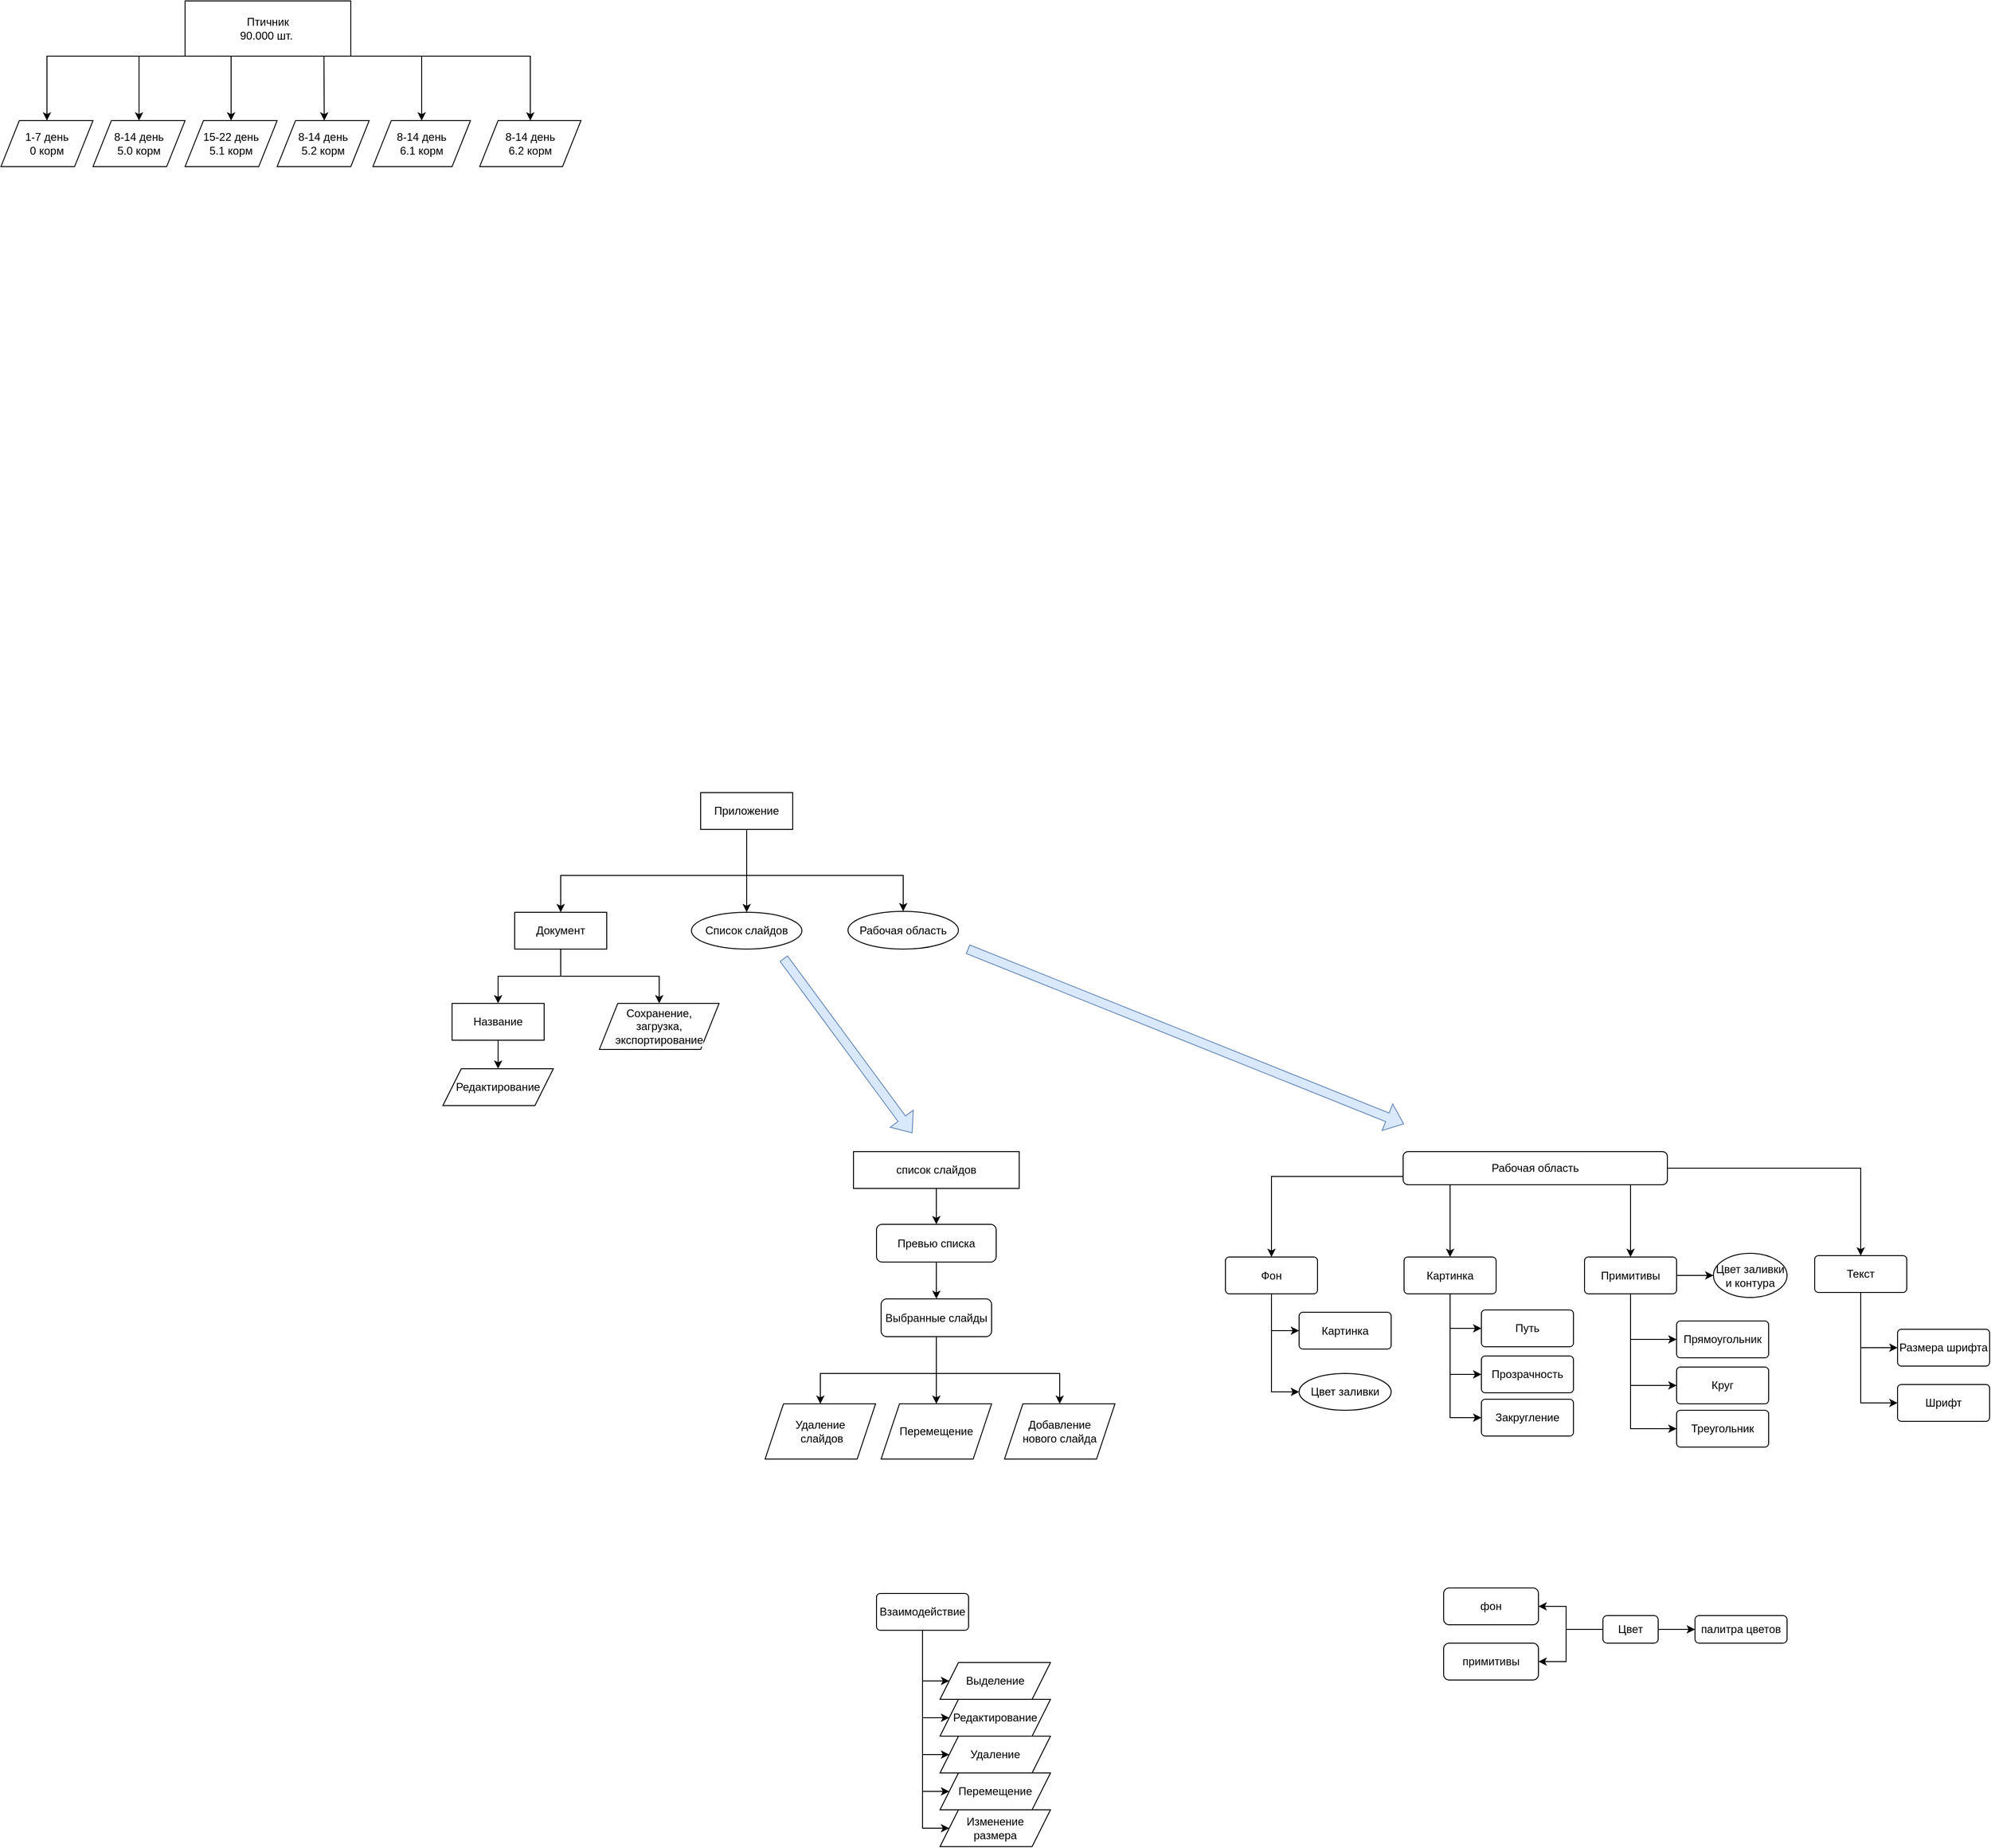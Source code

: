 <mxfile version="21.8.0" type="device">
  <diagram name="Страница — 1" id="Rd0Zn3vqrE3hJKLe7A1P">
    <mxGraphModel dx="2520" dy="1413" grid="1" gridSize="10" guides="1" tooltips="1" connect="1" arrows="1" fold="1" page="1" pageScale="1" pageWidth="827" pageHeight="1169" math="0" shadow="0">
      <root>
        <mxCell id="0" />
        <mxCell id="1" parent="0" />
        <mxCell id="CdLP3Q8vd0HkfzOE-_HQ-25" value="" style="edgeStyle=orthogonalEdgeStyle;rounded=0;orthogonalLoop=1;jettySize=auto;html=1;" parent="1" source="CdLP3Q8vd0HkfzOE-_HQ-1" target="CdLP3Q8vd0HkfzOE-_HQ-24" edge="1">
          <mxGeometry relative="1" as="geometry">
            <Array as="points">
              <mxPoint x="60" y="90" />
            </Array>
          </mxGeometry>
        </mxCell>
        <mxCell id="CdLP3Q8vd0HkfzOE-_HQ-30" style="edgeStyle=orthogonalEdgeStyle;rounded=0;orthogonalLoop=1;jettySize=auto;html=1;entryX=0.5;entryY=0;entryDx=0;entryDy=0;exitX=0;exitY=1;exitDx=0;exitDy=0;" parent="1" source="CdLP3Q8vd0HkfzOE-_HQ-1" target="CdLP3Q8vd0HkfzOE-_HQ-28" edge="1">
          <mxGeometry relative="1" as="geometry">
            <Array as="points">
              <mxPoint x="160" y="90" />
            </Array>
          </mxGeometry>
        </mxCell>
        <mxCell id="CdLP3Q8vd0HkfzOE-_HQ-31" value="" style="edgeStyle=orthogonalEdgeStyle;rounded=0;orthogonalLoop=1;jettySize=auto;html=1;entryX=0.5;entryY=0;entryDx=0;entryDy=0;" parent="1" target="CdLP3Q8vd0HkfzOE-_HQ-29" edge="1">
          <mxGeometry relative="1" as="geometry">
            <mxPoint x="290.01" y="90" as="sourcePoint" />
            <mxPoint x="345.01" y="160" as="targetPoint" />
            <Array as="points">
              <mxPoint x="260" y="90" />
            </Array>
          </mxGeometry>
        </mxCell>
        <mxCell id="CdLP3Q8vd0HkfzOE-_HQ-34" style="edgeStyle=orthogonalEdgeStyle;rounded=0;orthogonalLoop=1;jettySize=auto;html=1;entryX=0.5;entryY=0;entryDx=0;entryDy=0;exitX=0.838;exitY=1.004;exitDx=0;exitDy=0;exitPerimeter=0;" parent="1" source="CdLP3Q8vd0HkfzOE-_HQ-1" edge="1">
          <mxGeometry relative="1" as="geometry">
            <mxPoint x="358.8" y="90.66" as="sourcePoint" />
            <mxPoint x="361.2" y="160.0" as="targetPoint" />
            <Array as="points">
              <mxPoint x="361" y="90" />
            </Array>
          </mxGeometry>
        </mxCell>
        <mxCell id="CdLP3Q8vd0HkfzOE-_HQ-38" style="edgeStyle=orthogonalEdgeStyle;rounded=0;orthogonalLoop=1;jettySize=auto;html=1;entryX=0.5;entryY=0;entryDx=0;entryDy=0;" parent="1" source="CdLP3Q8vd0HkfzOE-_HQ-1" target="CdLP3Q8vd0HkfzOE-_HQ-36" edge="1">
          <mxGeometry relative="1" as="geometry">
            <Array as="points">
              <mxPoint x="467" y="90" />
            </Array>
          </mxGeometry>
        </mxCell>
        <mxCell id="CdLP3Q8vd0HkfzOE-_HQ-39" style="edgeStyle=orthogonalEdgeStyle;rounded=0;orthogonalLoop=1;jettySize=auto;html=1;entryX=0.5;entryY=0;entryDx=0;entryDy=0;exitX=1;exitY=1;exitDx=0;exitDy=0;" parent="1" source="CdLP3Q8vd0HkfzOE-_HQ-1" target="CdLP3Q8vd0HkfzOE-_HQ-37" edge="1">
          <mxGeometry relative="1" as="geometry">
            <mxPoint x="470" y="90" as="sourcePoint" />
            <mxPoint x="595.45" y="192.3" as="targetPoint" />
            <Array as="points">
              <mxPoint x="585" y="90" />
            </Array>
          </mxGeometry>
        </mxCell>
        <mxCell id="CdLP3Q8vd0HkfzOE-_HQ-1" value="Птичник&lt;br&gt;90.000 шт.&amp;nbsp;" style="rounded=0;whiteSpace=wrap;html=1;" parent="1" vertex="1">
          <mxGeometry x="210" y="30" width="180" height="60" as="geometry" />
        </mxCell>
        <mxCell id="CdLP3Q8vd0HkfzOE-_HQ-24" value="1-7 день&lt;br&gt;0 корм" style="shape=parallelogram;perimeter=parallelogramPerimeter;whiteSpace=wrap;html=1;fixedSize=1;rounded=0;" parent="1" vertex="1">
          <mxGeometry x="10" y="160" width="100" height="50" as="geometry" />
        </mxCell>
        <mxCell id="CdLP3Q8vd0HkfzOE-_HQ-28" value="8-14 день&lt;br&gt;5.0 корм" style="shape=parallelogram;perimeter=parallelogramPerimeter;whiteSpace=wrap;html=1;fixedSize=1;rounded=0;" parent="1" vertex="1">
          <mxGeometry x="110" y="160" width="100" height="50" as="geometry" />
        </mxCell>
        <mxCell id="CdLP3Q8vd0HkfzOE-_HQ-29" value="15-22 день&lt;br&gt;5.1 корм" style="shape=parallelogram;perimeter=parallelogramPerimeter;whiteSpace=wrap;html=1;fixedSize=1;rounded=0;" parent="1" vertex="1">
          <mxGeometry x="210" y="160" width="100" height="50" as="geometry" />
        </mxCell>
        <mxCell id="CdLP3Q8vd0HkfzOE-_HQ-33" value="8-14 день&lt;br&gt;5.2 корм" style="shape=parallelogram;perimeter=parallelogramPerimeter;whiteSpace=wrap;html=1;fixedSize=1;rounded=0;" parent="1" vertex="1">
          <mxGeometry x="310" y="160" width="100" height="50" as="geometry" />
        </mxCell>
        <mxCell id="CdLP3Q8vd0HkfzOE-_HQ-36" value="8-14 день&lt;br&gt;6.1 корм" style="shape=parallelogram;perimeter=parallelogramPerimeter;whiteSpace=wrap;html=1;fixedSize=1;rounded=0;" parent="1" vertex="1">
          <mxGeometry x="414" y="160" width="106" height="50" as="geometry" />
        </mxCell>
        <mxCell id="CdLP3Q8vd0HkfzOE-_HQ-37" value="8-14 день&lt;br&gt;6.2 корм" style="shape=parallelogram;perimeter=parallelogramPerimeter;whiteSpace=wrap;html=1;fixedSize=1;rounded=0;" parent="1" vertex="1">
          <mxGeometry x="530" y="160" width="110" height="50" as="geometry" />
        </mxCell>
        <mxCell id="_5trQmyU7L2j-2cXrEP2-165" style="edgeStyle=orthogonalEdgeStyle;rounded=0;orthogonalLoop=1;jettySize=auto;html=1;entryX=0;entryY=0.5;entryDx=0;entryDy=0;" edge="1" parent="1" source="_5trQmyU7L2j-2cXrEP2-70" target="_5trQmyU7L2j-2cXrEP2-74">
          <mxGeometry relative="1" as="geometry" />
        </mxCell>
        <mxCell id="_5trQmyU7L2j-2cXrEP2-166" style="edgeStyle=orthogonalEdgeStyle;rounded=0;orthogonalLoop=1;jettySize=auto;html=1;entryX=0;entryY=0.5;entryDx=0;entryDy=0;" edge="1" parent="1" source="_5trQmyU7L2j-2cXrEP2-70" target="_5trQmyU7L2j-2cXrEP2-75">
          <mxGeometry relative="1" as="geometry" />
        </mxCell>
        <mxCell id="_5trQmyU7L2j-2cXrEP2-70" value="Текст" style="rounded=1;arcSize=10;whiteSpace=wrap;html=1;align=center;" vertex="1" parent="1">
          <mxGeometry x="1980" y="1393" width="100" height="40" as="geometry" />
        </mxCell>
        <mxCell id="_5trQmyU7L2j-2cXrEP2-151" style="edgeStyle=orthogonalEdgeStyle;rounded=0;orthogonalLoop=1;jettySize=auto;html=1;entryX=0;entryY=0.5;entryDx=0;entryDy=0;" edge="1" parent="1" source="_5trQmyU7L2j-2cXrEP2-73" target="_5trQmyU7L2j-2cXrEP2-78">
          <mxGeometry relative="1" as="geometry" />
        </mxCell>
        <mxCell id="_5trQmyU7L2j-2cXrEP2-152" style="edgeStyle=orthogonalEdgeStyle;rounded=0;orthogonalLoop=1;jettySize=auto;html=1;entryX=0;entryY=0.5;entryDx=0;entryDy=0;" edge="1" parent="1" source="_5trQmyU7L2j-2cXrEP2-73" target="_5trQmyU7L2j-2cXrEP2-77">
          <mxGeometry relative="1" as="geometry" />
        </mxCell>
        <mxCell id="_5trQmyU7L2j-2cXrEP2-153" style="edgeStyle=orthogonalEdgeStyle;rounded=0;orthogonalLoop=1;jettySize=auto;html=1;entryX=0;entryY=0.5;entryDx=0;entryDy=0;" edge="1" parent="1" source="_5trQmyU7L2j-2cXrEP2-73" target="_5trQmyU7L2j-2cXrEP2-76">
          <mxGeometry relative="1" as="geometry" />
        </mxCell>
        <mxCell id="_5trQmyU7L2j-2cXrEP2-73" value="Картинка" style="rounded=1;arcSize=10;whiteSpace=wrap;html=1;align=center;" vertex="1" parent="1">
          <mxGeometry x="1534" y="1394.5" width="100" height="40" as="geometry" />
        </mxCell>
        <mxCell id="_5trQmyU7L2j-2cXrEP2-74" value="Шрифт" style="rounded=1;arcSize=10;whiteSpace=wrap;html=1;align=center;" vertex="1" parent="1">
          <mxGeometry x="2070" y="1533" width="100" height="40" as="geometry" />
        </mxCell>
        <mxCell id="_5trQmyU7L2j-2cXrEP2-75" value="Размера шрифта" style="rounded=1;arcSize=10;whiteSpace=wrap;html=1;align=center;" vertex="1" parent="1">
          <mxGeometry x="2070" y="1473" width="100" height="40" as="geometry" />
        </mxCell>
        <mxCell id="_5trQmyU7L2j-2cXrEP2-76" value="Путь" style="rounded=1;arcSize=10;whiteSpace=wrap;html=1;align=center;" vertex="1" parent="1">
          <mxGeometry x="1618" y="1452" width="100" height="40" as="geometry" />
        </mxCell>
        <mxCell id="_5trQmyU7L2j-2cXrEP2-77" value="Прозрачность" style="rounded=1;arcSize=10;whiteSpace=wrap;html=1;align=center;" vertex="1" parent="1">
          <mxGeometry x="1618" y="1502" width="100" height="40" as="geometry" />
        </mxCell>
        <mxCell id="_5trQmyU7L2j-2cXrEP2-78" value="Закругление" style="rounded=1;arcSize=10;whiteSpace=wrap;html=1;align=center;" vertex="1" parent="1">
          <mxGeometry x="1618" y="1549" width="100" height="40" as="geometry" />
        </mxCell>
        <mxCell id="_5trQmyU7L2j-2cXrEP2-160" style="edgeStyle=orthogonalEdgeStyle;rounded=0;orthogonalLoop=1;jettySize=auto;html=1;entryX=0;entryY=0.5;entryDx=0;entryDy=0;" edge="1" parent="1" source="_5trQmyU7L2j-2cXrEP2-82" target="_5trQmyU7L2j-2cXrEP2-85">
          <mxGeometry relative="1" as="geometry" />
        </mxCell>
        <mxCell id="_5trQmyU7L2j-2cXrEP2-203" style="edgeStyle=orthogonalEdgeStyle;rounded=0;orthogonalLoop=1;jettySize=auto;html=1;entryX=0;entryY=0.5;entryDx=0;entryDy=0;" edge="1" parent="1" source="_5trQmyU7L2j-2cXrEP2-82" target="_5trQmyU7L2j-2cXrEP2-202">
          <mxGeometry relative="1" as="geometry" />
        </mxCell>
        <mxCell id="_5trQmyU7L2j-2cXrEP2-82" value="Фон" style="rounded=1;arcSize=10;whiteSpace=wrap;html=1;align=center;" vertex="1" parent="1">
          <mxGeometry x="1340" y="1394.5" width="100" height="40" as="geometry" />
        </mxCell>
        <mxCell id="_5trQmyU7L2j-2cXrEP2-85" value="Картинка" style="rounded=1;arcSize=10;whiteSpace=wrap;html=1;align=center;" vertex="1" parent="1">
          <mxGeometry x="1420" y="1454.5" width="100" height="40" as="geometry" />
        </mxCell>
        <mxCell id="_5trQmyU7L2j-2cXrEP2-189" style="edgeStyle=orthogonalEdgeStyle;rounded=0;orthogonalLoop=1;jettySize=auto;html=1;entryX=0;entryY=0.5;entryDx=0;entryDy=0;" edge="1" parent="1" source="_5trQmyU7L2j-2cXrEP2-90" target="_5trQmyU7L2j-2cXrEP2-184">
          <mxGeometry relative="1" as="geometry">
            <Array as="points">
              <mxPoint x="1011" y="1855" />
            </Array>
          </mxGeometry>
        </mxCell>
        <mxCell id="_5trQmyU7L2j-2cXrEP2-190" style="edgeStyle=orthogonalEdgeStyle;rounded=0;orthogonalLoop=1;jettySize=auto;html=1;entryX=0;entryY=0.5;entryDx=0;entryDy=0;" edge="1" parent="1" source="_5trQmyU7L2j-2cXrEP2-90" target="_5trQmyU7L2j-2cXrEP2-185">
          <mxGeometry relative="1" as="geometry">
            <Array as="points">
              <mxPoint x="1011" y="1895" />
            </Array>
          </mxGeometry>
        </mxCell>
        <mxCell id="_5trQmyU7L2j-2cXrEP2-191" style="edgeStyle=orthogonalEdgeStyle;rounded=0;orthogonalLoop=1;jettySize=auto;html=1;entryX=0;entryY=0.5;entryDx=0;entryDy=0;" edge="1" parent="1" source="_5trQmyU7L2j-2cXrEP2-90" target="_5trQmyU7L2j-2cXrEP2-186">
          <mxGeometry relative="1" as="geometry">
            <Array as="points">
              <mxPoint x="1011" y="1935" />
            </Array>
          </mxGeometry>
        </mxCell>
        <mxCell id="_5trQmyU7L2j-2cXrEP2-192" style="edgeStyle=orthogonalEdgeStyle;rounded=0;orthogonalLoop=1;jettySize=auto;html=1;entryX=0;entryY=0.5;entryDx=0;entryDy=0;" edge="1" parent="1" source="_5trQmyU7L2j-2cXrEP2-90" target="_5trQmyU7L2j-2cXrEP2-187">
          <mxGeometry relative="1" as="geometry">
            <Array as="points">
              <mxPoint x="1011" y="1975" />
            </Array>
          </mxGeometry>
        </mxCell>
        <mxCell id="_5trQmyU7L2j-2cXrEP2-193" style="edgeStyle=orthogonalEdgeStyle;rounded=0;orthogonalLoop=1;jettySize=auto;html=1;entryX=0;entryY=0.5;entryDx=0;entryDy=0;" edge="1" parent="1" source="_5trQmyU7L2j-2cXrEP2-90" target="_5trQmyU7L2j-2cXrEP2-188">
          <mxGeometry relative="1" as="geometry">
            <Array as="points">
              <mxPoint x="1011" y="2015" />
            </Array>
          </mxGeometry>
        </mxCell>
        <mxCell id="_5trQmyU7L2j-2cXrEP2-90" value="Взаимодействие" style="rounded=1;arcSize=10;whiteSpace=wrap;html=1;align=center;" vertex="1" parent="1">
          <mxGeometry x="961" y="1760" width="100" height="40" as="geometry" />
        </mxCell>
        <mxCell id="_5trQmyU7L2j-2cXrEP2-95" style="edgeStyle=orthogonalEdgeStyle;rounded=0;orthogonalLoop=1;jettySize=auto;html=1;" edge="1" parent="1" target="_5trQmyU7L2j-2cXrEP2-101">
          <mxGeometry relative="1" as="geometry">
            <mxPoint x="653" y="1058" as="targetPoint" />
            <mxPoint x="820" y="930" as="sourcePoint" />
            <Array as="points">
              <mxPoint x="820" y="980" />
              <mxPoint x="618" y="980" />
            </Array>
          </mxGeometry>
        </mxCell>
        <mxCell id="_5trQmyU7L2j-2cXrEP2-201" style="edgeStyle=orthogonalEdgeStyle;rounded=0;orthogonalLoop=1;jettySize=auto;html=1;entryX=0.5;entryY=0;entryDx=0;entryDy=0;" edge="1" parent="1" source="_5trQmyU7L2j-2cXrEP2-97" target="_5trQmyU7L2j-2cXrEP2-204">
          <mxGeometry relative="1" as="geometry">
            <mxPoint x="1100" y="1039" as="targetPoint" />
            <Array as="points">
              <mxPoint x="820" y="980" />
              <mxPoint x="990" y="980" />
            </Array>
          </mxGeometry>
        </mxCell>
        <mxCell id="_5trQmyU7L2j-2cXrEP2-214" style="edgeStyle=orthogonalEdgeStyle;rounded=0;orthogonalLoop=1;jettySize=auto;html=1;entryX=0.5;entryY=0;entryDx=0;entryDy=0;" edge="1" parent="1" source="_5trQmyU7L2j-2cXrEP2-97" target="_5trQmyU7L2j-2cXrEP2-215">
          <mxGeometry relative="1" as="geometry">
            <mxPoint x="820" y="1020" as="targetPoint" />
          </mxGeometry>
        </mxCell>
        <mxCell id="_5trQmyU7L2j-2cXrEP2-97" value="Приложение" style="whiteSpace=wrap;html=1;align=center;" vertex="1" parent="1">
          <mxGeometry x="770" y="890" width="100" height="40" as="geometry" />
        </mxCell>
        <mxCell id="_5trQmyU7L2j-2cXrEP2-99" value="" style="edgeStyle=orthogonalEdgeStyle;rounded=0;orthogonalLoop=1;jettySize=auto;html=1;" edge="1" parent="1" source="_5trQmyU7L2j-2cXrEP2-101" target="_5trQmyU7L2j-2cXrEP2-111">
          <mxGeometry relative="1" as="geometry" />
        </mxCell>
        <mxCell id="_5trQmyU7L2j-2cXrEP2-100" value="" style="edgeStyle=orthogonalEdgeStyle;rounded=0;orthogonalLoop=1;jettySize=auto;html=1;entryX=0.5;entryY=0;entryDx=0;entryDy=0;" edge="1" parent="1" source="_5trQmyU7L2j-2cXrEP2-101" target="_5trQmyU7L2j-2cXrEP2-197">
          <mxGeometry relative="1" as="geometry">
            <mxPoint x="750" y="1040" as="targetPoint" />
          </mxGeometry>
        </mxCell>
        <mxCell id="_5trQmyU7L2j-2cXrEP2-101" value="Документ" style="whiteSpace=wrap;html=1;align=center;" vertex="1" parent="1">
          <mxGeometry x="568" y="1020" width="100" height="40" as="geometry" />
        </mxCell>
        <mxCell id="_5trQmyU7L2j-2cXrEP2-180" style="edgeStyle=orthogonalEdgeStyle;rounded=0;orthogonalLoop=1;jettySize=auto;html=1;entryX=0.5;entryY=0;entryDx=0;entryDy=0;" edge="1" parent="1" source="_5trQmyU7L2j-2cXrEP2-111" target="_5trQmyU7L2j-2cXrEP2-178">
          <mxGeometry relative="1" as="geometry" />
        </mxCell>
        <mxCell id="_5trQmyU7L2j-2cXrEP2-111" value="Название" style="whiteSpace=wrap;html=1;align=center;" vertex="1" parent="1">
          <mxGeometry x="500" y="1119" width="100" height="40" as="geometry" />
        </mxCell>
        <mxCell id="_5trQmyU7L2j-2cXrEP2-116" style="edgeStyle=orthogonalEdgeStyle;rounded=0;orthogonalLoop=1;jettySize=auto;html=1;exitX=0;exitY=0.75;exitDx=0;exitDy=0;entryX=0.5;entryY=0;entryDx=0;entryDy=0;" edge="1" parent="1" source="_5trQmyU7L2j-2cXrEP2-120" target="_5trQmyU7L2j-2cXrEP2-82">
          <mxGeometry relative="1" as="geometry" />
        </mxCell>
        <mxCell id="_5trQmyU7L2j-2cXrEP2-117" style="edgeStyle=orthogonalEdgeStyle;rounded=0;orthogonalLoop=1;jettySize=auto;html=1;exitX=1;exitY=0.5;exitDx=0;exitDy=0;entryX=0.5;entryY=0;entryDx=0;entryDy=0;" edge="1" parent="1" source="_5trQmyU7L2j-2cXrEP2-120" target="_5trQmyU7L2j-2cXrEP2-70">
          <mxGeometry relative="1" as="geometry">
            <mxPoint x="1805" y="1304" as="sourcePoint" />
          </mxGeometry>
        </mxCell>
        <mxCell id="_5trQmyU7L2j-2cXrEP2-163" style="edgeStyle=orthogonalEdgeStyle;rounded=0;orthogonalLoop=1;jettySize=auto;html=1;entryX=0.5;entryY=0;entryDx=0;entryDy=0;" edge="1" parent="1" source="_5trQmyU7L2j-2cXrEP2-120" target="_5trQmyU7L2j-2cXrEP2-73">
          <mxGeometry relative="1" as="geometry">
            <Array as="points">
              <mxPoint x="1584" y="1334" />
              <mxPoint x="1584" y="1334" />
            </Array>
          </mxGeometry>
        </mxCell>
        <mxCell id="_5trQmyU7L2j-2cXrEP2-164" style="edgeStyle=orthogonalEdgeStyle;rounded=0;orthogonalLoop=1;jettySize=auto;html=1;entryX=0.5;entryY=0;entryDx=0;entryDy=0;" edge="1" parent="1" source="_5trQmyU7L2j-2cXrEP2-120" target="_5trQmyU7L2j-2cXrEP2-125">
          <mxGeometry relative="1" as="geometry">
            <Array as="points">
              <mxPoint x="1780" y="1334" />
              <mxPoint x="1780" y="1334" />
            </Array>
          </mxGeometry>
        </mxCell>
        <mxCell id="_5trQmyU7L2j-2cXrEP2-120" value="Рабочая область" style="rounded=1;whiteSpace=wrap;html=1;" vertex="1" parent="1">
          <mxGeometry x="1533" y="1280" width="287" height="36" as="geometry" />
        </mxCell>
        <mxCell id="_5trQmyU7L2j-2cXrEP2-124" value="" style="edgeStyle=orthogonalEdgeStyle;rounded=0;orthogonalLoop=1;jettySize=auto;html=1;" edge="1" parent="1" source="_5trQmyU7L2j-2cXrEP2-125" target="_5trQmyU7L2j-2cXrEP2-130">
          <mxGeometry relative="1" as="geometry" />
        </mxCell>
        <mxCell id="_5trQmyU7L2j-2cXrEP2-156" style="edgeStyle=orthogonalEdgeStyle;rounded=0;orthogonalLoop=1;jettySize=auto;html=1;entryX=0;entryY=0.5;entryDx=0;entryDy=0;" edge="1" parent="1" source="_5trQmyU7L2j-2cXrEP2-125" target="_5trQmyU7L2j-2cXrEP2-126">
          <mxGeometry relative="1" as="geometry" />
        </mxCell>
        <mxCell id="_5trQmyU7L2j-2cXrEP2-157" style="edgeStyle=orthogonalEdgeStyle;rounded=0;orthogonalLoop=1;jettySize=auto;html=1;entryX=0;entryY=0.5;entryDx=0;entryDy=0;" edge="1" parent="1" source="_5trQmyU7L2j-2cXrEP2-125" target="_5trQmyU7L2j-2cXrEP2-127">
          <mxGeometry relative="1" as="geometry" />
        </mxCell>
        <mxCell id="_5trQmyU7L2j-2cXrEP2-158" style="edgeStyle=orthogonalEdgeStyle;rounded=0;orthogonalLoop=1;jettySize=auto;html=1;entryX=0;entryY=0.5;entryDx=0;entryDy=0;" edge="1" parent="1" source="_5trQmyU7L2j-2cXrEP2-125" target="_5trQmyU7L2j-2cXrEP2-128">
          <mxGeometry relative="1" as="geometry" />
        </mxCell>
        <mxCell id="_5trQmyU7L2j-2cXrEP2-125" value="Примитивы" style="rounded=1;arcSize=10;whiteSpace=wrap;html=1;align=center;" vertex="1" parent="1">
          <mxGeometry x="1730" y="1394.5" width="100" height="40" as="geometry" />
        </mxCell>
        <mxCell id="_5trQmyU7L2j-2cXrEP2-126" value="Прямоугольник" style="rounded=1;arcSize=10;whiteSpace=wrap;html=1;align=center;" vertex="1" parent="1">
          <mxGeometry x="1830" y="1464" width="100" height="40" as="geometry" />
        </mxCell>
        <mxCell id="_5trQmyU7L2j-2cXrEP2-127" value="Круг" style="rounded=1;arcSize=10;whiteSpace=wrap;html=1;align=center;" vertex="1" parent="1">
          <mxGeometry x="1830" y="1514" width="100" height="40" as="geometry" />
        </mxCell>
        <mxCell id="_5trQmyU7L2j-2cXrEP2-128" value="Треугольник" style="rounded=1;arcSize=10;whiteSpace=wrap;html=1;align=center;" vertex="1" parent="1">
          <mxGeometry x="1830" y="1561" width="100" height="40" as="geometry" />
        </mxCell>
        <mxCell id="_5trQmyU7L2j-2cXrEP2-130" value="Цвет заливки и контура" style="ellipse;whiteSpace=wrap;html=1;rounded=1;arcSize=10;" vertex="1" parent="1">
          <mxGeometry x="1870" y="1390.5" width="80" height="48" as="geometry" />
        </mxCell>
        <mxCell id="_5trQmyU7L2j-2cXrEP2-213" style="edgeStyle=orthogonalEdgeStyle;rounded=0;orthogonalLoop=1;jettySize=auto;html=1;entryX=0.5;entryY=0;entryDx=0;entryDy=0;" edge="1" parent="1" source="_5trQmyU7L2j-2cXrEP2-144" target="_5trQmyU7L2j-2cXrEP2-210">
          <mxGeometry relative="1" as="geometry" />
        </mxCell>
        <mxCell id="_5trQmyU7L2j-2cXrEP2-144" value="список слайдов" style="whiteSpace=wrap;html=1;align=center;" vertex="1" parent="1">
          <mxGeometry x="936" y="1280" width="180" height="40" as="geometry" />
        </mxCell>
        <mxCell id="_5trQmyU7L2j-2cXrEP2-167" value="фон" style="rounded=1;whiteSpace=wrap;html=1;" vertex="1" parent="1">
          <mxGeometry x="1577" y="1754" width="103" height="40" as="geometry" />
        </mxCell>
        <mxCell id="_5trQmyU7L2j-2cXrEP2-168" value="примитивы" style="rounded=1;whiteSpace=wrap;html=1;" vertex="1" parent="1">
          <mxGeometry x="1577" y="1814" width="103" height="40" as="geometry" />
        </mxCell>
        <mxCell id="_5trQmyU7L2j-2cXrEP2-175" style="edgeStyle=orthogonalEdgeStyle;rounded=0;orthogonalLoop=1;jettySize=auto;html=1;entryX=1;entryY=0.5;entryDx=0;entryDy=0;exitX=0;exitY=0.5;exitDx=0;exitDy=0;" edge="1" parent="1" source="_5trQmyU7L2j-2cXrEP2-194" target="_5trQmyU7L2j-2cXrEP2-167">
          <mxGeometry relative="1" as="geometry">
            <mxPoint x="1740" y="1799" as="sourcePoint" />
            <Array as="points">
              <mxPoint x="1710" y="1799" />
              <mxPoint x="1710" y="1774" />
            </Array>
          </mxGeometry>
        </mxCell>
        <mxCell id="_5trQmyU7L2j-2cXrEP2-176" style="edgeStyle=orthogonalEdgeStyle;rounded=0;orthogonalLoop=1;jettySize=auto;html=1;entryX=1;entryY=0.5;entryDx=0;entryDy=0;exitX=0;exitY=0.5;exitDx=0;exitDy=0;" edge="1" parent="1" source="_5trQmyU7L2j-2cXrEP2-194" target="_5trQmyU7L2j-2cXrEP2-168">
          <mxGeometry relative="1" as="geometry">
            <mxPoint x="1740" y="1799" as="sourcePoint" />
            <Array as="points">
              <mxPoint x="1710" y="1799" />
              <mxPoint x="1710" y="1834" />
            </Array>
          </mxGeometry>
        </mxCell>
        <mxCell id="_5trQmyU7L2j-2cXrEP2-177" style="edgeStyle=orthogonalEdgeStyle;rounded=0;orthogonalLoop=1;jettySize=auto;html=1;exitX=1;exitY=0.5;exitDx=0;exitDy=0;entryX=0;entryY=0.5;entryDx=0;entryDy=0;" edge="1" parent="1" source="_5trQmyU7L2j-2cXrEP2-194" target="_5trQmyU7L2j-2cXrEP2-171">
          <mxGeometry relative="1" as="geometry">
            <mxPoint x="1870" y="1799" as="targetPoint" />
            <mxPoint x="1820" y="1799" as="sourcePoint" />
          </mxGeometry>
        </mxCell>
        <mxCell id="_5trQmyU7L2j-2cXrEP2-171" value="палитра цветов" style="rounded=1;whiteSpace=wrap;html=1;" vertex="1" parent="1">
          <mxGeometry x="1850" y="1784" width="100" height="30" as="geometry" />
        </mxCell>
        <mxCell id="_5trQmyU7L2j-2cXrEP2-178" value="Редактирование" style="shape=parallelogram;perimeter=parallelogramPerimeter;whiteSpace=wrap;html=1;fixedSize=1;" vertex="1" parent="1">
          <mxGeometry x="490" y="1190" width="120" height="40" as="geometry" />
        </mxCell>
        <mxCell id="_5trQmyU7L2j-2cXrEP2-181" value="Удаление&lt;br&gt;&amp;nbsp;слайдов" style="shape=parallelogram;perimeter=parallelogramPerimeter;whiteSpace=wrap;html=1;fixedSize=1;" vertex="1" parent="1">
          <mxGeometry x="840" y="1554" width="120" height="60" as="geometry" />
        </mxCell>
        <mxCell id="_5trQmyU7L2j-2cXrEP2-182" value="Перемещение" style="shape=parallelogram;perimeter=parallelogramPerimeter;whiteSpace=wrap;html=1;fixedSize=1;" vertex="1" parent="1">
          <mxGeometry x="966" y="1554" width="120" height="60" as="geometry" />
        </mxCell>
        <mxCell id="_5trQmyU7L2j-2cXrEP2-183" value="Добавление &lt;br&gt;нового слайда" style="shape=parallelogram;perimeter=parallelogramPerimeter;whiteSpace=wrap;html=1;fixedSize=1;" vertex="1" parent="1">
          <mxGeometry x="1100" y="1554" width="120" height="60" as="geometry" />
        </mxCell>
        <mxCell id="_5trQmyU7L2j-2cXrEP2-184" value="Выделение" style="shape=parallelogram;perimeter=parallelogramPerimeter;whiteSpace=wrap;html=1;fixedSize=1;" vertex="1" parent="1">
          <mxGeometry x="1030" y="1835" width="120" height="40" as="geometry" />
        </mxCell>
        <mxCell id="_5trQmyU7L2j-2cXrEP2-185" value="Редактирование" style="shape=parallelogram;perimeter=parallelogramPerimeter;whiteSpace=wrap;html=1;fixedSize=1;" vertex="1" parent="1">
          <mxGeometry x="1030" y="1875" width="120" height="40" as="geometry" />
        </mxCell>
        <mxCell id="_5trQmyU7L2j-2cXrEP2-186" value="Удаление" style="shape=parallelogram;perimeter=parallelogramPerimeter;whiteSpace=wrap;html=1;fixedSize=1;" vertex="1" parent="1">
          <mxGeometry x="1030" y="1915" width="120" height="40" as="geometry" />
        </mxCell>
        <mxCell id="_5trQmyU7L2j-2cXrEP2-187" value="Перемещение" style="shape=parallelogram;perimeter=parallelogramPerimeter;whiteSpace=wrap;html=1;fixedSize=1;" vertex="1" parent="1">
          <mxGeometry x="1030" y="1955" width="120" height="40" as="geometry" />
        </mxCell>
        <mxCell id="_5trQmyU7L2j-2cXrEP2-188" value="Изменение&lt;br&gt;размера" style="shape=parallelogram;perimeter=parallelogramPerimeter;whiteSpace=wrap;html=1;fixedSize=1;" vertex="1" parent="1">
          <mxGeometry x="1030" y="1995" width="120" height="40" as="geometry" />
        </mxCell>
        <mxCell id="_5trQmyU7L2j-2cXrEP2-194" value="Цвет" style="rounded=1;whiteSpace=wrap;html=1;" vertex="1" parent="1">
          <mxGeometry x="1750" y="1784" width="60" height="30" as="geometry" />
        </mxCell>
        <mxCell id="_5trQmyU7L2j-2cXrEP2-197" value="&lt;span style=&quot;color: rgb(0, 0, 0); font-family: Helvetica; font-size: 12px; font-style: normal; font-variant-ligatures: normal; font-variant-caps: normal; font-weight: 400; letter-spacing: normal; orphans: 2; text-align: center; text-indent: 0px; text-transform: none; widows: 2; word-spacing: 0px; -webkit-text-stroke-width: 0px; background-color: rgb(251, 251, 251); text-decoration-thickness: initial; text-decoration-style: initial; text-decoration-color: initial; float: none; display: inline !important;&quot;&gt;Сохранение, &lt;br&gt;загрузка,&lt;/span&gt;&lt;br style=&quot;border-color: var(--border-color); color: rgb(0, 0, 0); font-family: Helvetica; font-size: 12px; font-style: normal; font-variant-ligatures: normal; font-variant-caps: normal; font-weight: 400; letter-spacing: normal; orphans: 2; text-align: center; text-indent: 0px; text-transform: none; widows: 2; word-spacing: 0px; -webkit-text-stroke-width: 0px; background-color: rgb(251, 251, 251); text-decoration-thickness: initial; text-decoration-style: initial; text-decoration-color: initial;&quot;&gt;&lt;span style=&quot;color: rgb(0, 0, 0); font-family: Helvetica; font-size: 12px; font-style: normal; font-variant-ligatures: normal; font-variant-caps: normal; font-weight: 400; letter-spacing: normal; orphans: 2; text-align: center; text-indent: 0px; text-transform: none; widows: 2; word-spacing: 0px; -webkit-text-stroke-width: 0px; background-color: rgb(251, 251, 251); text-decoration-thickness: initial; text-decoration-style: initial; text-decoration-color: initial; float: none; display: inline !important;&quot;&gt;экспортирование&lt;/span&gt;" style="shape=parallelogram;perimeter=parallelogramPerimeter;whiteSpace=wrap;html=1;fixedSize=1;" vertex="1" parent="1">
          <mxGeometry x="660" y="1119" width="130" height="50" as="geometry" />
        </mxCell>
        <mxCell id="_5trQmyU7L2j-2cXrEP2-202" value="Цвет заливки" style="ellipse;whiteSpace=wrap;html=1;" vertex="1" parent="1">
          <mxGeometry x="1420" y="1521" width="100" height="40" as="geometry" />
        </mxCell>
        <mxCell id="_5trQmyU7L2j-2cXrEP2-204" value="Рабочая область" style="ellipse;whiteSpace=wrap;html=1;" vertex="1" parent="1">
          <mxGeometry x="930" y="1019" width="120" height="41" as="geometry" />
        </mxCell>
        <mxCell id="_5trQmyU7L2j-2cXrEP2-206" style="edgeStyle=orthogonalEdgeStyle;rounded=0;orthogonalLoop=1;jettySize=auto;html=1;entryX=0.5;entryY=0;entryDx=0;entryDy=0;" edge="1" parent="1" source="_5trQmyU7L2j-2cXrEP2-205" target="_5trQmyU7L2j-2cXrEP2-181">
          <mxGeometry relative="1" as="geometry">
            <Array as="points">
              <mxPoint x="1026" y="1521" />
              <mxPoint x="900" y="1521" />
            </Array>
          </mxGeometry>
        </mxCell>
        <mxCell id="_5trQmyU7L2j-2cXrEP2-208" style="edgeStyle=orthogonalEdgeStyle;rounded=0;orthogonalLoop=1;jettySize=auto;html=1;entryX=0.5;entryY=0;entryDx=0;entryDy=0;" edge="1" parent="1" source="_5trQmyU7L2j-2cXrEP2-205" target="_5trQmyU7L2j-2cXrEP2-182">
          <mxGeometry relative="1" as="geometry" />
        </mxCell>
        <mxCell id="_5trQmyU7L2j-2cXrEP2-209" style="edgeStyle=orthogonalEdgeStyle;rounded=0;orthogonalLoop=1;jettySize=auto;html=1;entryX=0.5;entryY=0;entryDx=0;entryDy=0;" edge="1" parent="1" source="_5trQmyU7L2j-2cXrEP2-205" target="_5trQmyU7L2j-2cXrEP2-183">
          <mxGeometry relative="1" as="geometry">
            <Array as="points">
              <mxPoint x="1026" y="1521" />
              <mxPoint x="1160" y="1521" />
            </Array>
          </mxGeometry>
        </mxCell>
        <mxCell id="_5trQmyU7L2j-2cXrEP2-205" value="Выбранные слайды" style="rounded=1;whiteSpace=wrap;html=1;" vertex="1" parent="1">
          <mxGeometry x="966" y="1440" width="120" height="41" as="geometry" />
        </mxCell>
        <mxCell id="_5trQmyU7L2j-2cXrEP2-212" style="edgeStyle=orthogonalEdgeStyle;rounded=0;orthogonalLoop=1;jettySize=auto;html=1;" edge="1" parent="1" source="_5trQmyU7L2j-2cXrEP2-210" target="_5trQmyU7L2j-2cXrEP2-205">
          <mxGeometry relative="1" as="geometry" />
        </mxCell>
        <mxCell id="_5trQmyU7L2j-2cXrEP2-210" value="Превью списка" style="rounded=1;whiteSpace=wrap;html=1;" vertex="1" parent="1">
          <mxGeometry x="961" y="1359" width="130" height="41" as="geometry" />
        </mxCell>
        <mxCell id="_5trQmyU7L2j-2cXrEP2-215" value="Список слайдов" style="ellipse;whiteSpace=wrap;html=1;" vertex="1" parent="1">
          <mxGeometry x="760" y="1020" width="120" height="40" as="geometry" />
        </mxCell>
        <mxCell id="_5trQmyU7L2j-2cXrEP2-216" value="" style="shape=flexArrow;endArrow=classic;html=1;rounded=0;strokeWidth=1;fillColor=#dae8fc;strokeColor=#6c8ebf;" edge="1" parent="1">
          <mxGeometry width="50" height="50" relative="1" as="geometry">
            <mxPoint x="860" y="1070" as="sourcePoint" />
            <mxPoint x="1000" y="1260" as="targetPoint" />
          </mxGeometry>
        </mxCell>
        <mxCell id="_5trQmyU7L2j-2cXrEP2-217" value="" style="shape=flexArrow;endArrow=classic;html=1;rounded=0;strokeWidth=1;fillColor=#dae8fc;strokeColor=#6c8ebf;" edge="1" parent="1">
          <mxGeometry width="50" height="50" relative="1" as="geometry">
            <mxPoint x="1060" y="1060" as="sourcePoint" />
            <mxPoint x="1534" y="1250" as="targetPoint" />
          </mxGeometry>
        </mxCell>
      </root>
    </mxGraphModel>
  </diagram>
</mxfile>
